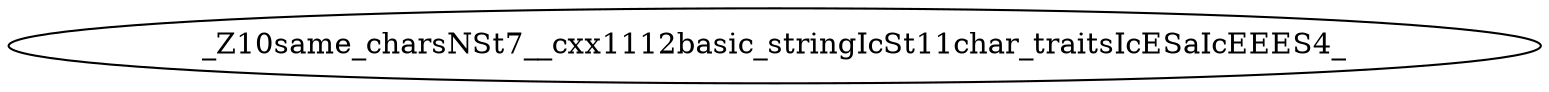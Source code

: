 digraph CallGraph {
    // Nodes
    _Z10same_charsNSt7__cxx1112basic_stringIcSt11char_traitsIcESaIcEEES4_ [label="_Z10same_charsNSt7__cxx1112basic_stringIcSt11char_traitsIcESaIcEEES4_"];

    // Edges
}